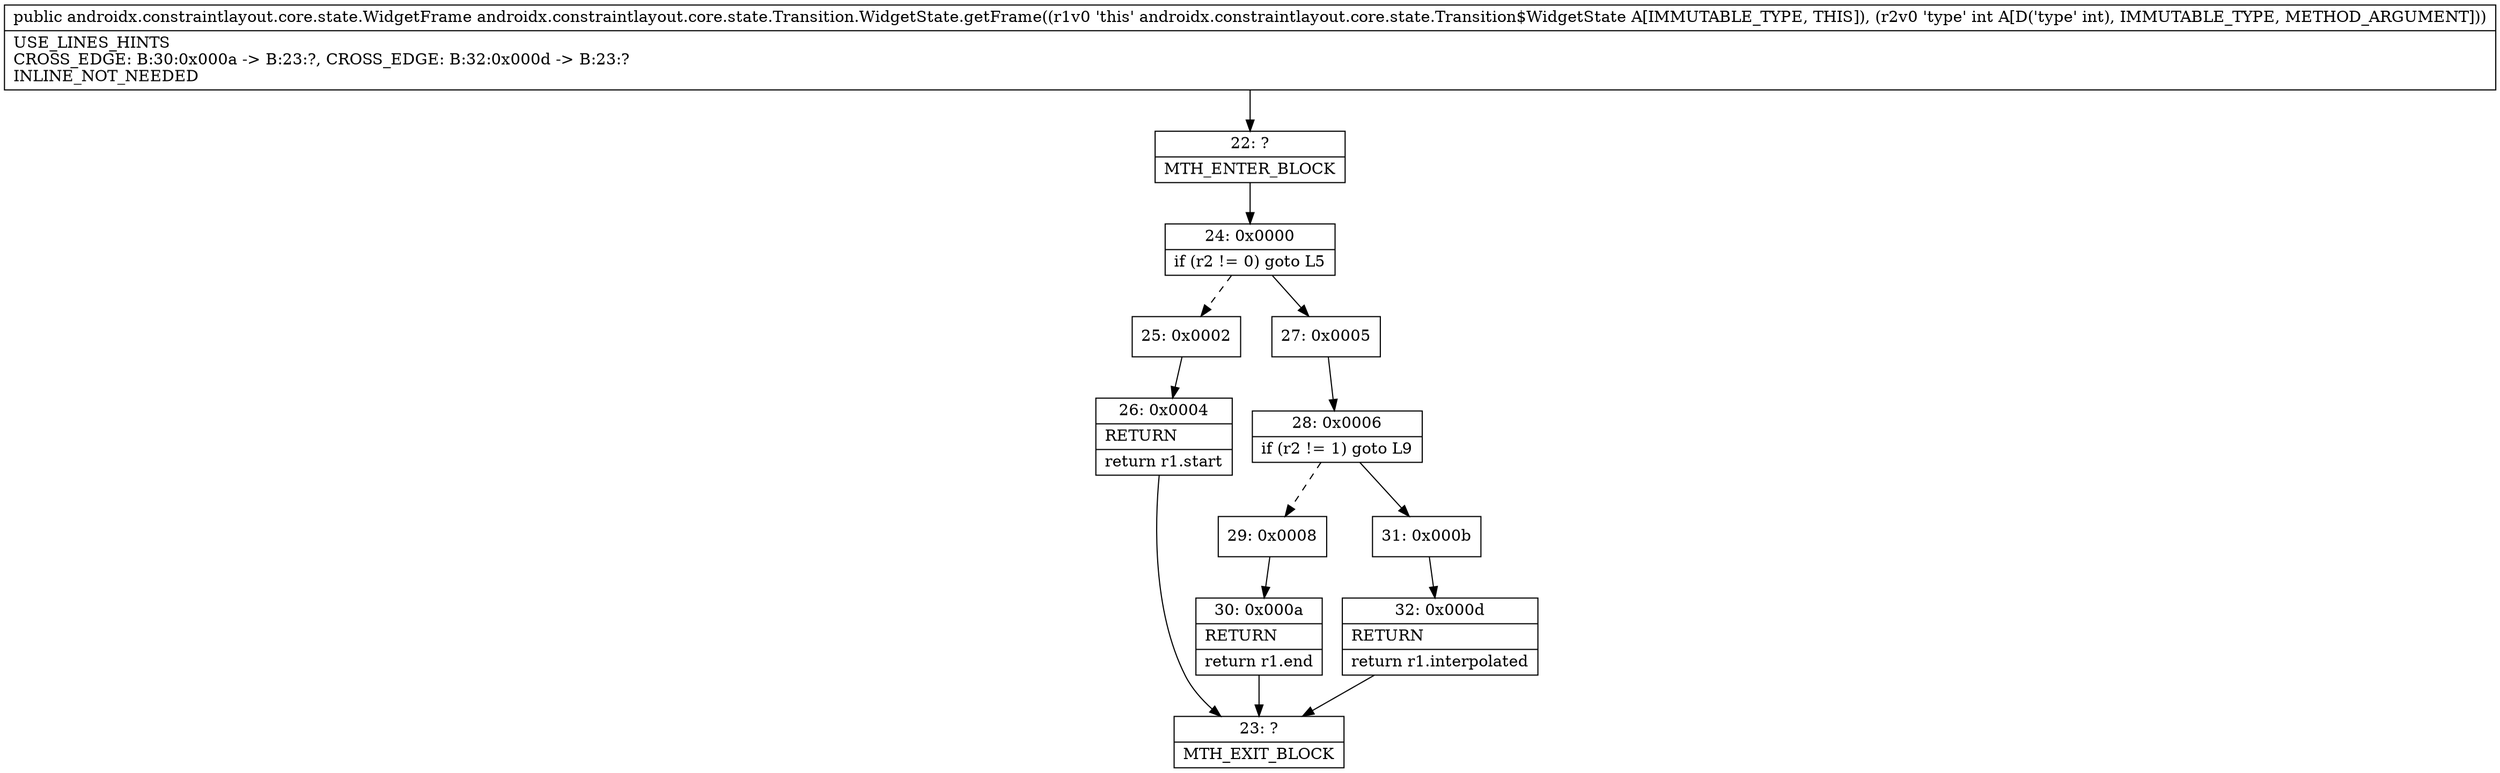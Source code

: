 digraph "CFG forandroidx.constraintlayout.core.state.Transition.WidgetState.getFrame(I)Landroidx\/constraintlayout\/core\/state\/WidgetFrame;" {
Node_22 [shape=record,label="{22\:\ ?|MTH_ENTER_BLOCK\l}"];
Node_24 [shape=record,label="{24\:\ 0x0000|if (r2 != 0) goto L5\l}"];
Node_25 [shape=record,label="{25\:\ 0x0002}"];
Node_26 [shape=record,label="{26\:\ 0x0004|RETURN\l|return r1.start\l}"];
Node_23 [shape=record,label="{23\:\ ?|MTH_EXIT_BLOCK\l}"];
Node_27 [shape=record,label="{27\:\ 0x0005}"];
Node_28 [shape=record,label="{28\:\ 0x0006|if (r2 != 1) goto L9\l}"];
Node_29 [shape=record,label="{29\:\ 0x0008}"];
Node_30 [shape=record,label="{30\:\ 0x000a|RETURN\l|return r1.end\l}"];
Node_31 [shape=record,label="{31\:\ 0x000b}"];
Node_32 [shape=record,label="{32\:\ 0x000d|RETURN\l|return r1.interpolated\l}"];
MethodNode[shape=record,label="{public androidx.constraintlayout.core.state.WidgetFrame androidx.constraintlayout.core.state.Transition.WidgetState.getFrame((r1v0 'this' androidx.constraintlayout.core.state.Transition$WidgetState A[IMMUTABLE_TYPE, THIS]), (r2v0 'type' int A[D('type' int), IMMUTABLE_TYPE, METHOD_ARGUMENT]))  | USE_LINES_HINTS\lCROSS_EDGE: B:30:0x000a \-\> B:23:?, CROSS_EDGE: B:32:0x000d \-\> B:23:?\lINLINE_NOT_NEEDED\l}"];
MethodNode -> Node_22;Node_22 -> Node_24;
Node_24 -> Node_25[style=dashed];
Node_24 -> Node_27;
Node_25 -> Node_26;
Node_26 -> Node_23;
Node_27 -> Node_28;
Node_28 -> Node_29[style=dashed];
Node_28 -> Node_31;
Node_29 -> Node_30;
Node_30 -> Node_23;
Node_31 -> Node_32;
Node_32 -> Node_23;
}

